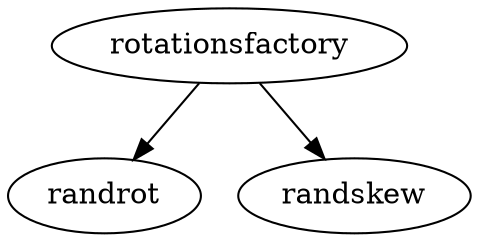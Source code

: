 /* Created by mdot for Matlab */
digraph m2html {
  rotationsfactory -> randrot;
  rotationsfactory -> randskew;

  randrot [URL="randrot.html"];
  randskew [URL="randskew.html"];
  rotationsfactory [URL="rotationsfactory.html"];
}